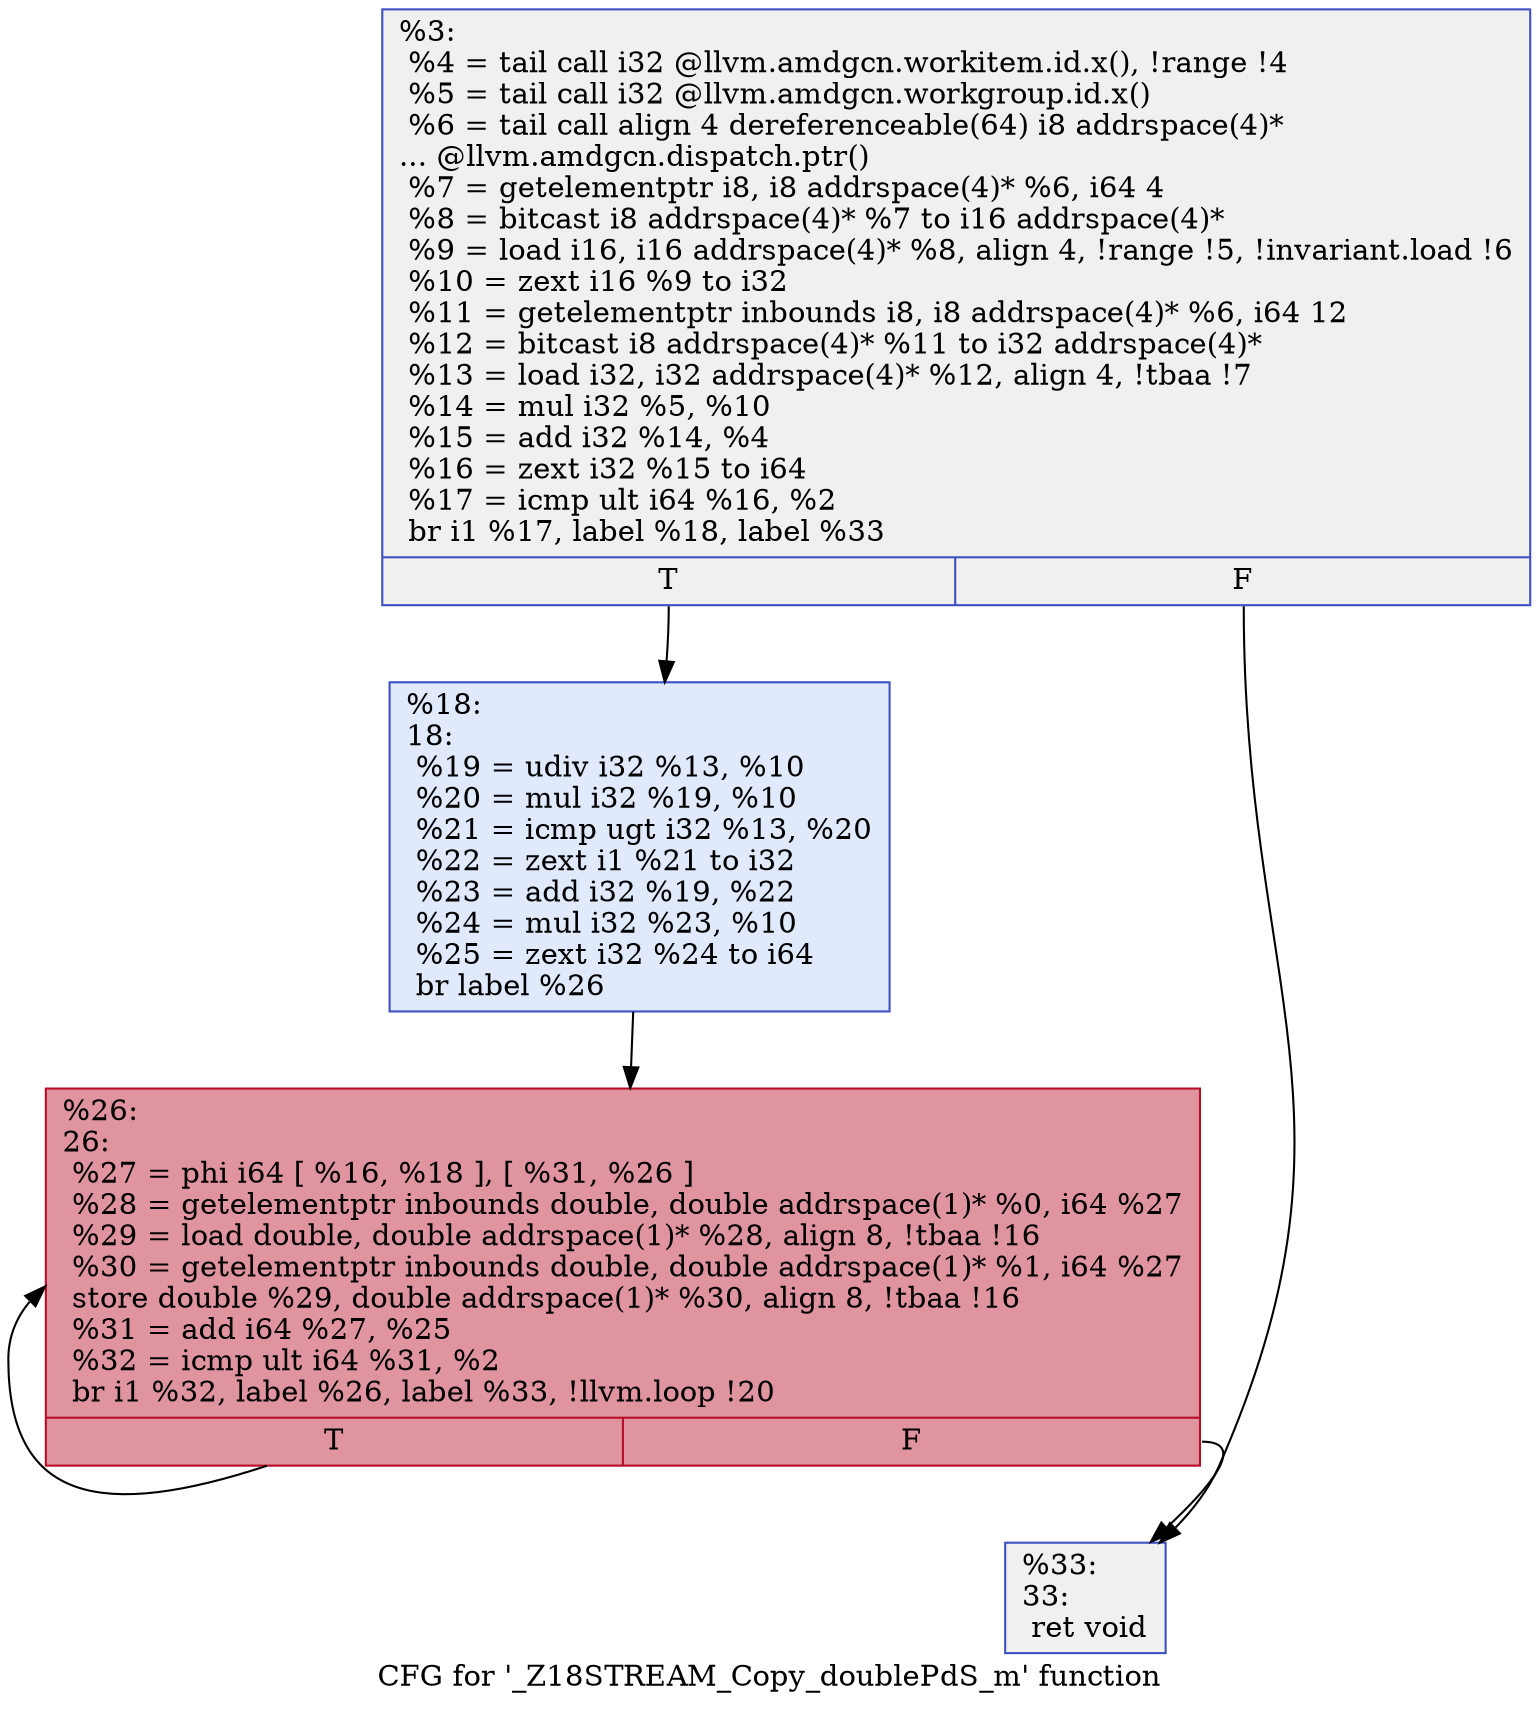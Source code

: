 digraph "CFG for '_Z18STREAM_Copy_doublePdS_m' function" {
	label="CFG for '_Z18STREAM_Copy_doublePdS_m' function";

	Node0x5881450 [shape=record,color="#3d50c3ff", style=filled, fillcolor="#dedcdb70",label="{%3:\l  %4 = tail call i32 @llvm.amdgcn.workitem.id.x(), !range !4\l  %5 = tail call i32 @llvm.amdgcn.workgroup.id.x()\l  %6 = tail call align 4 dereferenceable(64) i8 addrspace(4)*\l... @llvm.amdgcn.dispatch.ptr()\l  %7 = getelementptr i8, i8 addrspace(4)* %6, i64 4\l  %8 = bitcast i8 addrspace(4)* %7 to i16 addrspace(4)*\l  %9 = load i16, i16 addrspace(4)* %8, align 4, !range !5, !invariant.load !6\l  %10 = zext i16 %9 to i32\l  %11 = getelementptr inbounds i8, i8 addrspace(4)* %6, i64 12\l  %12 = bitcast i8 addrspace(4)* %11 to i32 addrspace(4)*\l  %13 = load i32, i32 addrspace(4)* %12, align 4, !tbaa !7\l  %14 = mul i32 %5, %10\l  %15 = add i32 %14, %4\l  %16 = zext i32 %15 to i64\l  %17 = icmp ult i64 %16, %2\l  br i1 %17, label %18, label %33\l|{<s0>T|<s1>F}}"];
	Node0x5881450:s0 -> Node0x58821e0;
	Node0x5881450:s1 -> Node0x58837c0;
	Node0x58821e0 [shape=record,color="#3d50c3ff", style=filled, fillcolor="#b9d0f970",label="{%18:\l18:                                               \l  %19 = udiv i32 %13, %10\l  %20 = mul i32 %19, %10\l  %21 = icmp ugt i32 %13, %20\l  %22 = zext i1 %21 to i32\l  %23 = add i32 %19, %22\l  %24 = mul i32 %23, %10\l  %25 = zext i32 %24 to i64\l  br label %26\l}"];
	Node0x58821e0 -> Node0x5883cb0;
	Node0x5883cb0 [shape=record,color="#b70d28ff", style=filled, fillcolor="#b70d2870",label="{%26:\l26:                                               \l  %27 = phi i64 [ %16, %18 ], [ %31, %26 ]\l  %28 = getelementptr inbounds double, double addrspace(1)* %0, i64 %27\l  %29 = load double, double addrspace(1)* %28, align 8, !tbaa !16\l  %30 = getelementptr inbounds double, double addrspace(1)* %1, i64 %27\l  store double %29, double addrspace(1)* %30, align 8, !tbaa !16\l  %31 = add i64 %27, %25\l  %32 = icmp ult i64 %31, %2\l  br i1 %32, label %26, label %33, !llvm.loop !20\l|{<s0>T|<s1>F}}"];
	Node0x5883cb0:s0 -> Node0x5883cb0;
	Node0x5883cb0:s1 -> Node0x58837c0;
	Node0x58837c0 [shape=record,color="#3d50c3ff", style=filled, fillcolor="#dedcdb70",label="{%33:\l33:                                               \l  ret void\l}"];
}
